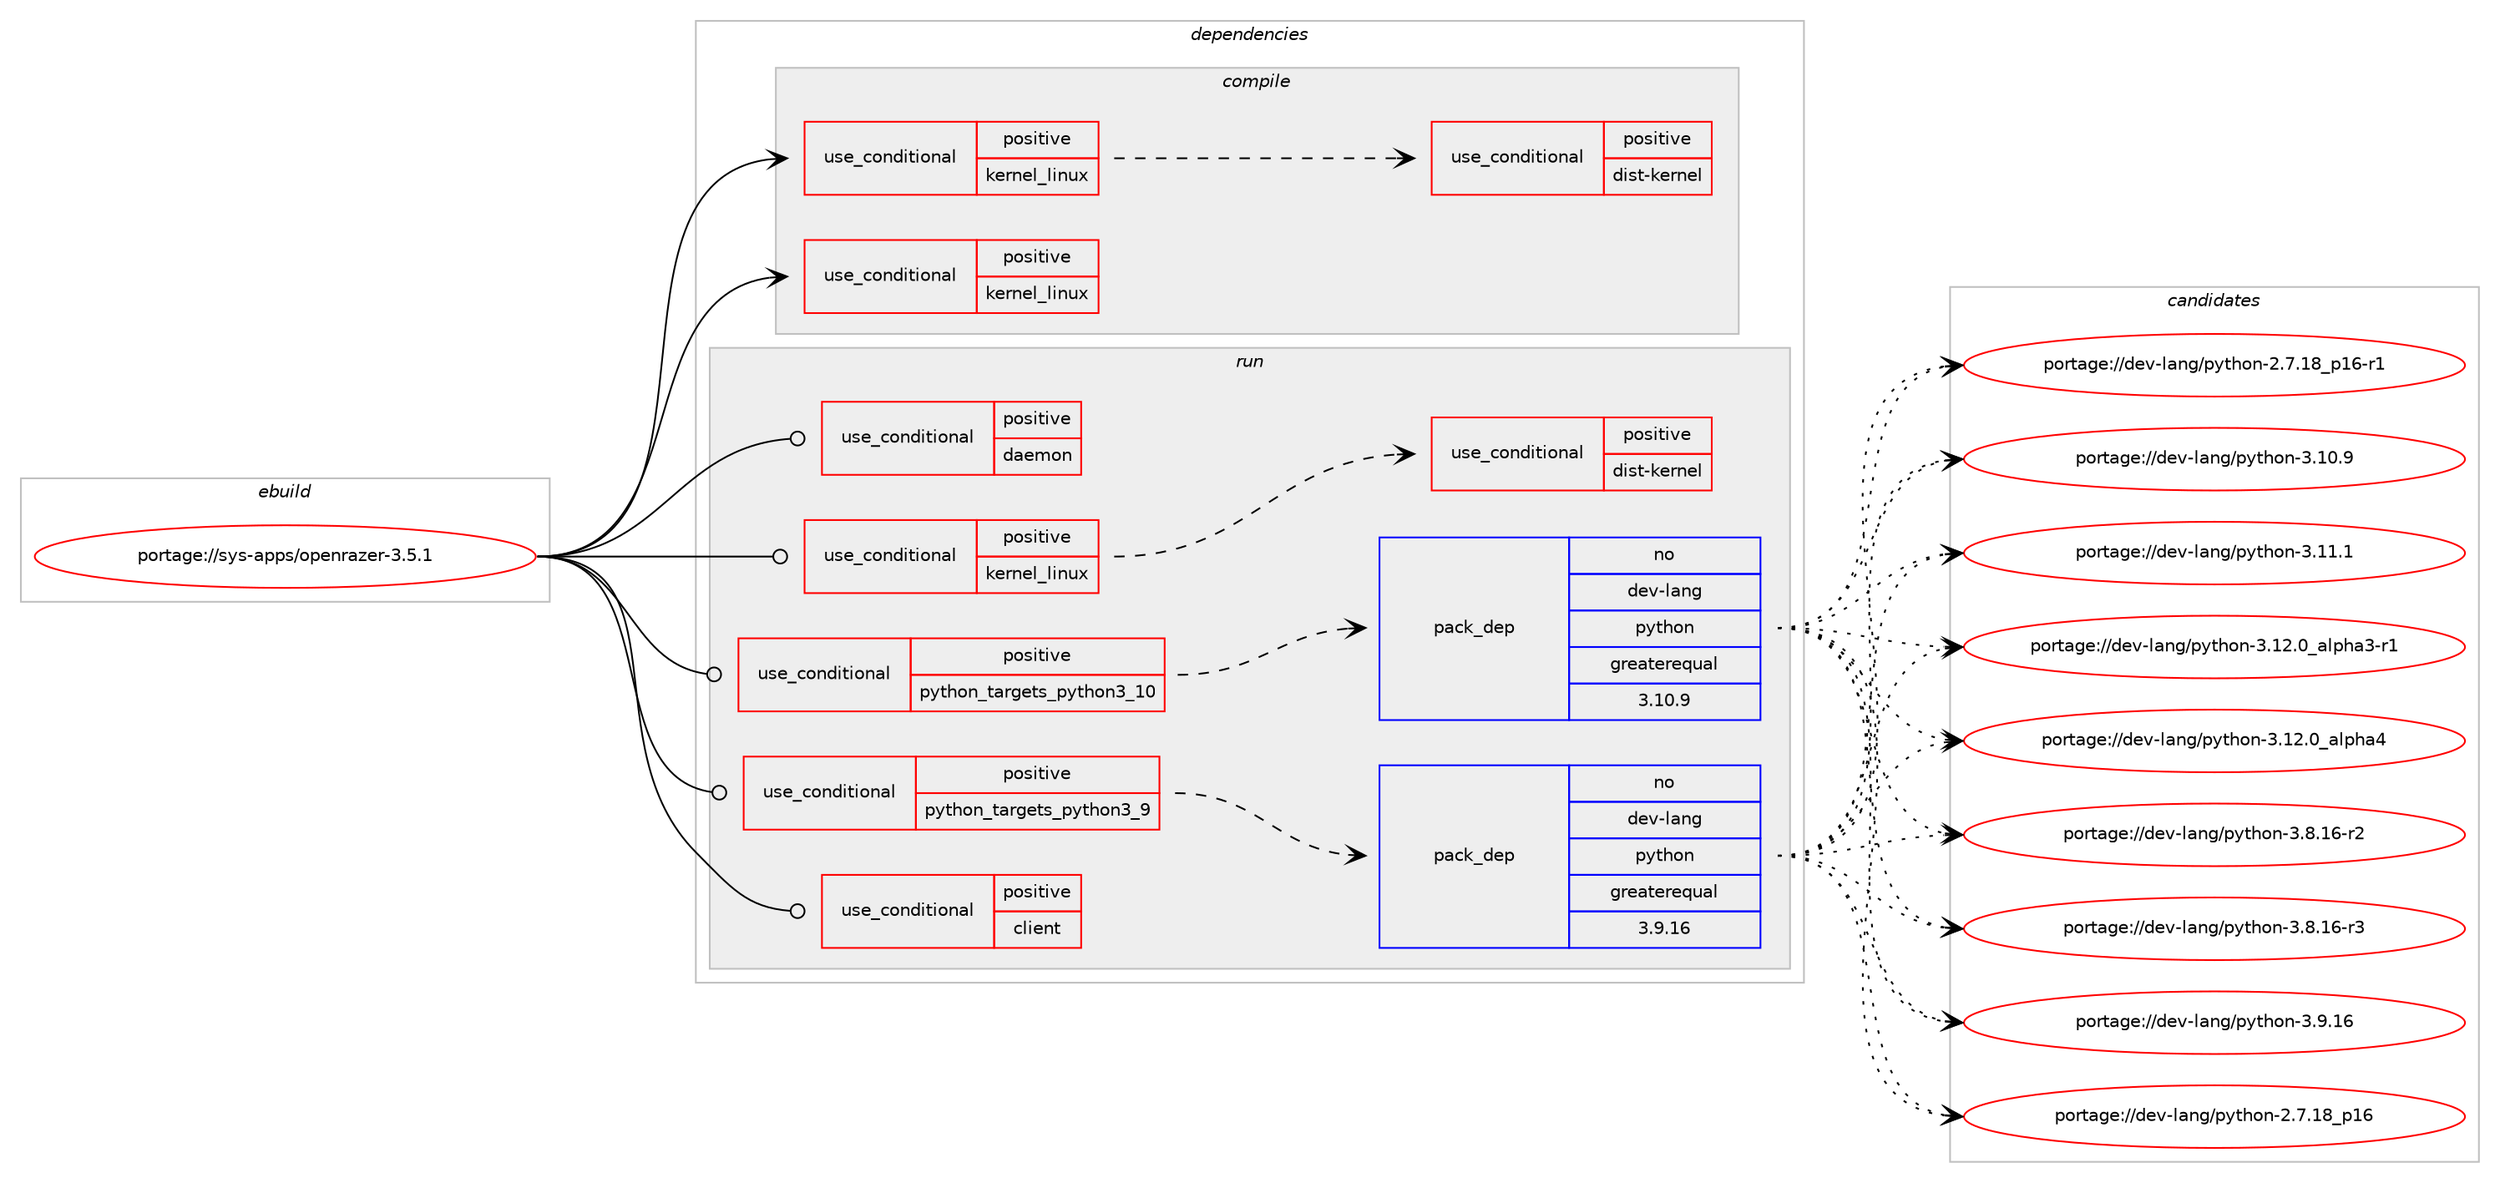 digraph prolog {

# *************
# Graph options
# *************

newrank=true;
concentrate=true;
compound=true;
graph [rankdir=LR,fontname=Helvetica,fontsize=10,ranksep=1.5];#, ranksep=2.5, nodesep=0.2];
edge  [arrowhead=vee];
node  [fontname=Helvetica,fontsize=10];

# **********
# The ebuild
# **********

subgraph cluster_leftcol {
color=gray;
rank=same;
label=<<i>ebuild</i>>;
id [label="portage://sys-apps/openrazer-3.5.1", color=red, width=4, href="../sys-apps/openrazer-3.5.1.svg"];
}

# ****************
# The dependencies
# ****************

subgraph cluster_midcol {
color=gray;
label=<<i>dependencies</i>>;
subgraph cluster_compile {
fillcolor="#eeeeee";
style=filled;
label=<<i>compile</i>>;
subgraph cond4034 {
dependency6200 [label=<<TABLE BORDER="0" CELLBORDER="1" CELLSPACING="0" CELLPADDING="4"><TR><TD ROWSPAN="3" CELLPADDING="10">use_conditional</TD></TR><TR><TD>positive</TD></TR><TR><TD>kernel_linux</TD></TR></TABLE>>, shape=none, color=red];
# *** BEGIN UNKNOWN DEPENDENCY TYPE (TODO) ***
# dependency6200 -> package_dependency(portage://sys-apps/openrazer-3.5.1,install,no,sys-apps,kmod,none,[,,],[],[use(enable(tools),none)])
# *** END UNKNOWN DEPENDENCY TYPE (TODO) ***

subgraph cond4035 {
dependency6201 [label=<<TABLE BORDER="0" CELLBORDER="1" CELLSPACING="0" CELLPADDING="4"><TR><TD ROWSPAN="3" CELLPADDING="10">use_conditional</TD></TR><TR><TD>positive</TD></TR><TR><TD>dist-kernel</TD></TR></TABLE>>, shape=none, color=red];
# *** BEGIN UNKNOWN DEPENDENCY TYPE (TODO) ***
# dependency6201 -> package_dependency(portage://sys-apps/openrazer-3.5.1,install,no,virtual,dist-kernel,none,[,,],any_same_slot,[])
# *** END UNKNOWN DEPENDENCY TYPE (TODO) ***

}
dependency6200:e -> dependency6201:w [weight=20,style="dashed",arrowhead="vee"];
}
id:e -> dependency6200:w [weight=20,style="solid",arrowhead="vee"];
subgraph cond4036 {
dependency6202 [label=<<TABLE BORDER="0" CELLBORDER="1" CELLSPACING="0" CELLPADDING="4"><TR><TD ROWSPAN="3" CELLPADDING="10">use_conditional</TD></TR><TR><TD>positive</TD></TR><TR><TD>kernel_linux</TD></TR></TABLE>>, shape=none, color=red];
# *** BEGIN UNKNOWN DEPENDENCY TYPE (TODO) ***
# dependency6202 -> package_dependency(portage://sys-apps/openrazer-3.5.1,install,no,virtual,linux-sources,none,[,,],[],[])
# *** END UNKNOWN DEPENDENCY TYPE (TODO) ***

# *** BEGIN UNKNOWN DEPENDENCY TYPE (TODO) ***
# dependency6202 -> package_dependency(portage://sys-apps/openrazer-3.5.1,install,no,virtual,libelf,none,[,,],[],[])
# *** END UNKNOWN DEPENDENCY TYPE (TODO) ***

}
id:e -> dependency6202:w [weight=20,style="solid",arrowhead="vee"];
}
subgraph cluster_compileandrun {
fillcolor="#eeeeee";
style=filled;
label=<<i>compile and run</i>>;
}
subgraph cluster_run {
fillcolor="#eeeeee";
style=filled;
label=<<i>run</i>>;
subgraph cond4037 {
dependency6203 [label=<<TABLE BORDER="0" CELLBORDER="1" CELLSPACING="0" CELLPADDING="4"><TR><TD ROWSPAN="3" CELLPADDING="10">use_conditional</TD></TR><TR><TD>positive</TD></TR><TR><TD>client</TD></TR></TABLE>>, shape=none, color=red];
# *** BEGIN UNKNOWN DEPENDENCY TYPE (TODO) ***
# dependency6203 -> package_dependency(portage://sys-apps/openrazer-3.5.1,run,no,dev-python,numpy,none,[,,],[],[use(optenable(python_targets_python3_9),negative),use(optenable(python_targets_python3_10),negative)])
# *** END UNKNOWN DEPENDENCY TYPE (TODO) ***

}
id:e -> dependency6203:w [weight=20,style="solid",arrowhead="odot"];
subgraph cond4038 {
dependency6204 [label=<<TABLE BORDER="0" CELLBORDER="1" CELLSPACING="0" CELLPADDING="4"><TR><TD ROWSPAN="3" CELLPADDING="10">use_conditional</TD></TR><TR><TD>positive</TD></TR><TR><TD>daemon</TD></TR></TABLE>>, shape=none, color=red];
# *** BEGIN UNKNOWN DEPENDENCY TYPE (TODO) ***
# dependency6204 -> package_dependency(portage://sys-apps/openrazer-3.5.1,run,no,acct-group,plugdev,none,[,,],[],[])
# *** END UNKNOWN DEPENDENCY TYPE (TODO) ***

# *** BEGIN UNKNOWN DEPENDENCY TYPE (TODO) ***
# dependency6204 -> package_dependency(portage://sys-apps/openrazer-3.5.1,run,no,dev-python,daemonize,none,[,,],[],[use(optenable(python_targets_python3_9),negative),use(optenable(python_targets_python3_10),negative)])
# *** END UNKNOWN DEPENDENCY TYPE (TODO) ***

# *** BEGIN UNKNOWN DEPENDENCY TYPE (TODO) ***
# dependency6204 -> package_dependency(portage://sys-apps/openrazer-3.5.1,run,no,dev-python,dbus-python,none,[,,],[],[use(optenable(python_targets_python3_9),negative),use(optenable(python_targets_python3_10),negative)])
# *** END UNKNOWN DEPENDENCY TYPE (TODO) ***

# *** BEGIN UNKNOWN DEPENDENCY TYPE (TODO) ***
# dependency6204 -> package_dependency(portage://sys-apps/openrazer-3.5.1,run,no,dev-python,notify2,none,[,,],[],[use(optenable(python_targets_python3_9),negative),use(optenable(python_targets_python3_10),negative)])
# *** END UNKNOWN DEPENDENCY TYPE (TODO) ***

# *** BEGIN UNKNOWN DEPENDENCY TYPE (TODO) ***
# dependency6204 -> package_dependency(portage://sys-apps/openrazer-3.5.1,run,no,dev-python,pygobject,none,[,,],[slot(3)],[use(optenable(python_targets_python3_9),negative),use(optenable(python_targets_python3_10),negative)])
# *** END UNKNOWN DEPENDENCY TYPE (TODO) ***

# *** BEGIN UNKNOWN DEPENDENCY TYPE (TODO) ***
# dependency6204 -> package_dependency(portage://sys-apps/openrazer-3.5.1,run,no,dev-python,pyudev,none,[,,],[],[use(optenable(python_targets_python3_9),negative),use(optenable(python_targets_python3_10),negative)])
# *** END UNKNOWN DEPENDENCY TYPE (TODO) ***

# *** BEGIN UNKNOWN DEPENDENCY TYPE (TODO) ***
# dependency6204 -> package_dependency(portage://sys-apps/openrazer-3.5.1,run,no,dev-python,setproctitle,none,[,,],[],[use(optenable(python_targets_python3_9),negative),use(optenable(python_targets_python3_10),negative)])
# *** END UNKNOWN DEPENDENCY TYPE (TODO) ***

# *** BEGIN UNKNOWN DEPENDENCY TYPE (TODO) ***
# dependency6204 -> package_dependency(portage://sys-apps/openrazer-3.5.1,run,no,x11-libs,gtk+,none,[,,],[slot(3)],[use(enable(introspection),none)])
# *** END UNKNOWN DEPENDENCY TYPE (TODO) ***

# *** BEGIN UNKNOWN DEPENDENCY TYPE (TODO) ***
# dependency6204 -> package_dependency(portage://sys-apps/openrazer-3.5.1,run,no,x11-misc,xautomation,none,[,,],[],[])
# *** END UNKNOWN DEPENDENCY TYPE (TODO) ***

# *** BEGIN UNKNOWN DEPENDENCY TYPE (TODO) ***
# dependency6204 -> package_dependency(portage://sys-apps/openrazer-3.5.1,run,no,x11-misc,xdotool,none,[,,],[],[])
# *** END UNKNOWN DEPENDENCY TYPE (TODO) ***

}
id:e -> dependency6204:w [weight=20,style="solid",arrowhead="odot"];
subgraph cond4039 {
dependency6205 [label=<<TABLE BORDER="0" CELLBORDER="1" CELLSPACING="0" CELLPADDING="4"><TR><TD ROWSPAN="3" CELLPADDING="10">use_conditional</TD></TR><TR><TD>positive</TD></TR><TR><TD>kernel_linux</TD></TR></TABLE>>, shape=none, color=red];
# *** BEGIN UNKNOWN DEPENDENCY TYPE (TODO) ***
# dependency6205 -> package_dependency(portage://sys-apps/openrazer-3.5.1,run,no,sys-apps,kmod,none,[,,],[],[use(enable(tools),none)])
# *** END UNKNOWN DEPENDENCY TYPE (TODO) ***

subgraph cond4040 {
dependency6206 [label=<<TABLE BORDER="0" CELLBORDER="1" CELLSPACING="0" CELLPADDING="4"><TR><TD ROWSPAN="3" CELLPADDING="10">use_conditional</TD></TR><TR><TD>positive</TD></TR><TR><TD>dist-kernel</TD></TR></TABLE>>, shape=none, color=red];
# *** BEGIN UNKNOWN DEPENDENCY TYPE (TODO) ***
# dependency6206 -> package_dependency(portage://sys-apps/openrazer-3.5.1,run,no,virtual,dist-kernel,none,[,,],any_same_slot,[])
# *** END UNKNOWN DEPENDENCY TYPE (TODO) ***

}
dependency6205:e -> dependency6206:w [weight=20,style="dashed",arrowhead="vee"];
}
id:e -> dependency6205:w [weight=20,style="solid",arrowhead="odot"];
subgraph cond4041 {
dependency6207 [label=<<TABLE BORDER="0" CELLBORDER="1" CELLSPACING="0" CELLPADDING="4"><TR><TD ROWSPAN="3" CELLPADDING="10">use_conditional</TD></TR><TR><TD>positive</TD></TR><TR><TD>python_targets_python3_10</TD></TR></TABLE>>, shape=none, color=red];
subgraph pack2095 {
dependency6208 [label=<<TABLE BORDER="0" CELLBORDER="1" CELLSPACING="0" CELLPADDING="4" WIDTH="220"><TR><TD ROWSPAN="6" CELLPADDING="30">pack_dep</TD></TR><TR><TD WIDTH="110">no</TD></TR><TR><TD>dev-lang</TD></TR><TR><TD>python</TD></TR><TR><TD>greaterequal</TD></TR><TR><TD>3.10.9</TD></TR></TABLE>>, shape=none, color=blue];
}
dependency6207:e -> dependency6208:w [weight=20,style="dashed",arrowhead="vee"];
}
id:e -> dependency6207:w [weight=20,style="solid",arrowhead="odot"];
subgraph cond4042 {
dependency6209 [label=<<TABLE BORDER="0" CELLBORDER="1" CELLSPACING="0" CELLPADDING="4"><TR><TD ROWSPAN="3" CELLPADDING="10">use_conditional</TD></TR><TR><TD>positive</TD></TR><TR><TD>python_targets_python3_9</TD></TR></TABLE>>, shape=none, color=red];
subgraph pack2096 {
dependency6210 [label=<<TABLE BORDER="0" CELLBORDER="1" CELLSPACING="0" CELLPADDING="4" WIDTH="220"><TR><TD ROWSPAN="6" CELLPADDING="30">pack_dep</TD></TR><TR><TD WIDTH="110">no</TD></TR><TR><TD>dev-lang</TD></TR><TR><TD>python</TD></TR><TR><TD>greaterequal</TD></TR><TR><TD>3.9.16</TD></TR></TABLE>>, shape=none, color=blue];
}
dependency6209:e -> dependency6210:w [weight=20,style="dashed",arrowhead="vee"];
}
id:e -> dependency6209:w [weight=20,style="solid",arrowhead="odot"];
}
}

# **************
# The candidates
# **************

subgraph cluster_choices {
rank=same;
color=gray;
label=<<i>candidates</i>>;

subgraph choice2095 {
color=black;
nodesep=1;
choice10010111845108971101034711212111610411111045504655464956951124954 [label="portage://dev-lang/python-2.7.18_p16", color=red, width=4,href="../dev-lang/python-2.7.18_p16.svg"];
choice100101118451089711010347112121116104111110455046554649569511249544511449 [label="portage://dev-lang/python-2.7.18_p16-r1", color=red, width=4,href="../dev-lang/python-2.7.18_p16-r1.svg"];
choice10010111845108971101034711212111610411111045514649484657 [label="portage://dev-lang/python-3.10.9", color=red, width=4,href="../dev-lang/python-3.10.9.svg"];
choice10010111845108971101034711212111610411111045514649494649 [label="portage://dev-lang/python-3.11.1", color=red, width=4,href="../dev-lang/python-3.11.1.svg"];
choice10010111845108971101034711212111610411111045514649504648959710811210497514511449 [label="portage://dev-lang/python-3.12.0_alpha3-r1", color=red, width=4,href="../dev-lang/python-3.12.0_alpha3-r1.svg"];
choice1001011184510897110103471121211161041111104551464950464895971081121049752 [label="portage://dev-lang/python-3.12.0_alpha4", color=red, width=4,href="../dev-lang/python-3.12.0_alpha4.svg"];
choice100101118451089711010347112121116104111110455146564649544511450 [label="portage://dev-lang/python-3.8.16-r2", color=red, width=4,href="../dev-lang/python-3.8.16-r2.svg"];
choice100101118451089711010347112121116104111110455146564649544511451 [label="portage://dev-lang/python-3.8.16-r3", color=red, width=4,href="../dev-lang/python-3.8.16-r3.svg"];
choice10010111845108971101034711212111610411111045514657464954 [label="portage://dev-lang/python-3.9.16", color=red, width=4,href="../dev-lang/python-3.9.16.svg"];
dependency6208:e -> choice10010111845108971101034711212111610411111045504655464956951124954:w [style=dotted,weight="100"];
dependency6208:e -> choice100101118451089711010347112121116104111110455046554649569511249544511449:w [style=dotted,weight="100"];
dependency6208:e -> choice10010111845108971101034711212111610411111045514649484657:w [style=dotted,weight="100"];
dependency6208:e -> choice10010111845108971101034711212111610411111045514649494649:w [style=dotted,weight="100"];
dependency6208:e -> choice10010111845108971101034711212111610411111045514649504648959710811210497514511449:w [style=dotted,weight="100"];
dependency6208:e -> choice1001011184510897110103471121211161041111104551464950464895971081121049752:w [style=dotted,weight="100"];
dependency6208:e -> choice100101118451089711010347112121116104111110455146564649544511450:w [style=dotted,weight="100"];
dependency6208:e -> choice100101118451089711010347112121116104111110455146564649544511451:w [style=dotted,weight="100"];
dependency6208:e -> choice10010111845108971101034711212111610411111045514657464954:w [style=dotted,weight="100"];
}
subgraph choice2096 {
color=black;
nodesep=1;
choice10010111845108971101034711212111610411111045504655464956951124954 [label="portage://dev-lang/python-2.7.18_p16", color=red, width=4,href="../dev-lang/python-2.7.18_p16.svg"];
choice100101118451089711010347112121116104111110455046554649569511249544511449 [label="portage://dev-lang/python-2.7.18_p16-r1", color=red, width=4,href="../dev-lang/python-2.7.18_p16-r1.svg"];
choice10010111845108971101034711212111610411111045514649484657 [label="portage://dev-lang/python-3.10.9", color=red, width=4,href="../dev-lang/python-3.10.9.svg"];
choice10010111845108971101034711212111610411111045514649494649 [label="portage://dev-lang/python-3.11.1", color=red, width=4,href="../dev-lang/python-3.11.1.svg"];
choice10010111845108971101034711212111610411111045514649504648959710811210497514511449 [label="portage://dev-lang/python-3.12.0_alpha3-r1", color=red, width=4,href="../dev-lang/python-3.12.0_alpha3-r1.svg"];
choice1001011184510897110103471121211161041111104551464950464895971081121049752 [label="portage://dev-lang/python-3.12.0_alpha4", color=red, width=4,href="../dev-lang/python-3.12.0_alpha4.svg"];
choice100101118451089711010347112121116104111110455146564649544511450 [label="portage://dev-lang/python-3.8.16-r2", color=red, width=4,href="../dev-lang/python-3.8.16-r2.svg"];
choice100101118451089711010347112121116104111110455146564649544511451 [label="portage://dev-lang/python-3.8.16-r3", color=red, width=4,href="../dev-lang/python-3.8.16-r3.svg"];
choice10010111845108971101034711212111610411111045514657464954 [label="portage://dev-lang/python-3.9.16", color=red, width=4,href="../dev-lang/python-3.9.16.svg"];
dependency6210:e -> choice10010111845108971101034711212111610411111045504655464956951124954:w [style=dotted,weight="100"];
dependency6210:e -> choice100101118451089711010347112121116104111110455046554649569511249544511449:w [style=dotted,weight="100"];
dependency6210:e -> choice10010111845108971101034711212111610411111045514649484657:w [style=dotted,weight="100"];
dependency6210:e -> choice10010111845108971101034711212111610411111045514649494649:w [style=dotted,weight="100"];
dependency6210:e -> choice10010111845108971101034711212111610411111045514649504648959710811210497514511449:w [style=dotted,weight="100"];
dependency6210:e -> choice1001011184510897110103471121211161041111104551464950464895971081121049752:w [style=dotted,weight="100"];
dependency6210:e -> choice100101118451089711010347112121116104111110455146564649544511450:w [style=dotted,weight="100"];
dependency6210:e -> choice100101118451089711010347112121116104111110455146564649544511451:w [style=dotted,weight="100"];
dependency6210:e -> choice10010111845108971101034711212111610411111045514657464954:w [style=dotted,weight="100"];
}
}

}
